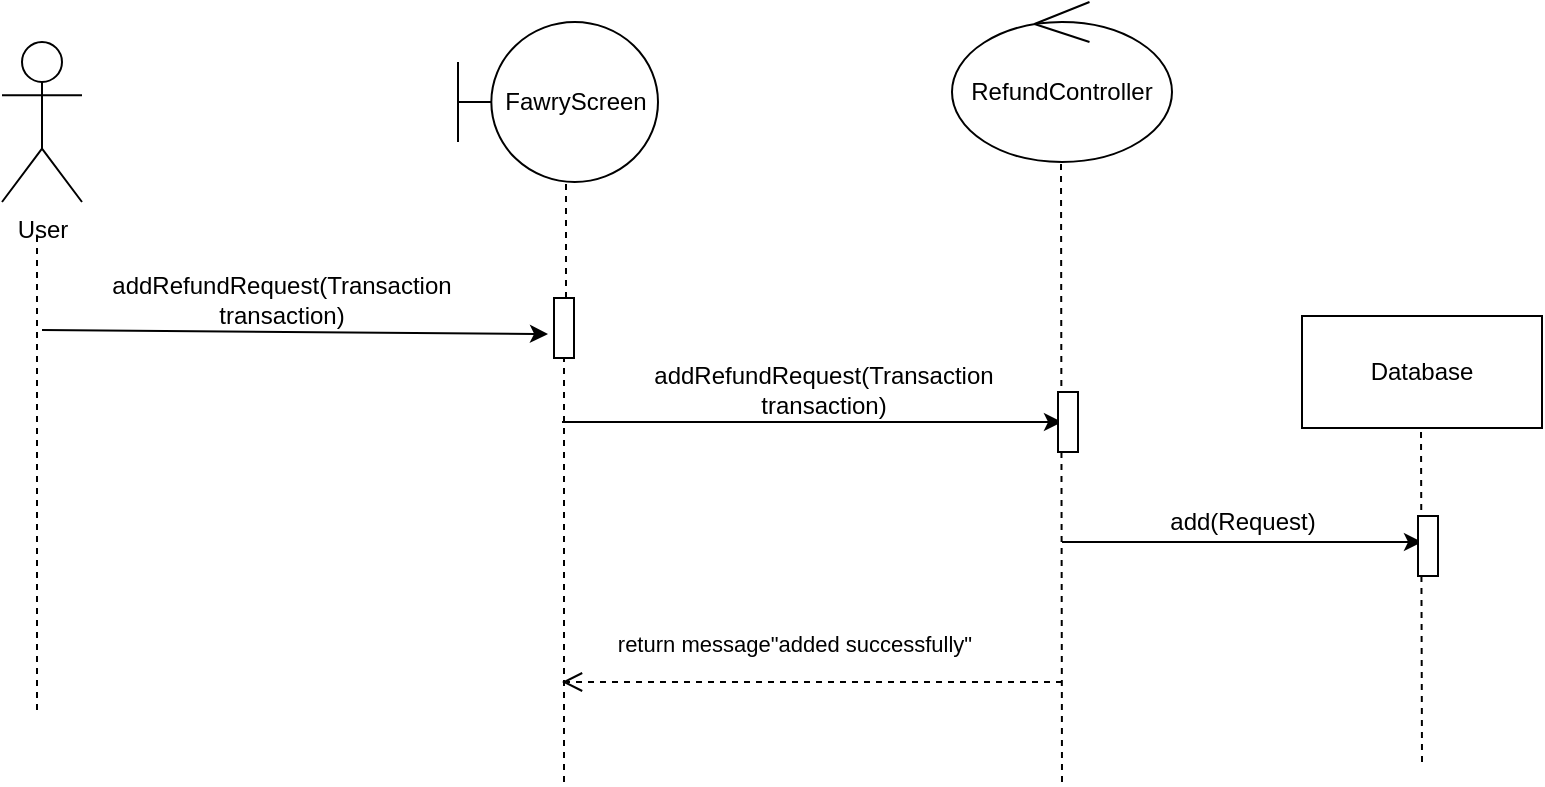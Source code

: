<mxfile version="16.5.1" type="device"><diagram id="Nge0kKWgUz1LTwc6iZ1b" name="Page-1"><mxGraphModel dx="1108" dy="553" grid="1" gridSize="10" guides="1" tooltips="1" connect="1" arrows="1" fold="1" page="1" pageScale="1" pageWidth="850" pageHeight="1100" math="0" shadow="0"><root><mxCell id="0"/><mxCell id="1" parent="0"/><mxCell id="nkGcv-w-LzymJPYXrsht-1" value="User" style="shape=umlActor;verticalLabelPosition=bottom;verticalAlign=top;html=1;outlineConnect=0;" vertex="1" parent="1"><mxGeometry x="40" y="60" width="40" height="80" as="geometry"/></mxCell><mxCell id="nkGcv-w-LzymJPYXrsht-4" value="" style="endArrow=classic;html=1;rounded=0;entryX=-0.3;entryY=0.6;entryDx=0;entryDy=0;entryPerimeter=0;" edge="1" parent="1" target="nkGcv-w-LzymJPYXrsht-2"><mxGeometry width="50" height="50" relative="1" as="geometry"><mxPoint x="60" y="204" as="sourcePoint"/><mxPoint x="280" y="204" as="targetPoint"/></mxGeometry></mxCell><mxCell id="nkGcv-w-LzymJPYXrsht-5" value="addRefundRequest(Transaction transaction)" style="text;html=1;strokeColor=none;fillColor=none;align=center;verticalAlign=middle;whiteSpace=wrap;rounded=0;" vertex="1" parent="1"><mxGeometry x="80" y="180" width="200" height="17" as="geometry"/></mxCell><mxCell id="nkGcv-w-LzymJPYXrsht-6" value="" style="endArrow=classic;html=1;rounded=0;" edge="1" parent="1"><mxGeometry width="50" height="50" relative="1" as="geometry"><mxPoint x="320" y="250" as="sourcePoint"/><mxPoint x="570" y="250" as="targetPoint"/></mxGeometry></mxCell><mxCell id="nkGcv-w-LzymJPYXrsht-7" value="addRefundRequest(Transaction transaction)" style="text;html=1;strokeColor=none;fillColor=none;align=center;verticalAlign=middle;whiteSpace=wrap;rounded=0;" vertex="1" parent="1"><mxGeometry x="351" y="225" width="200" height="17" as="geometry"/></mxCell><mxCell id="nkGcv-w-LzymJPYXrsht-10" value="return message&quot;added successfully&quot;" style="html=1;verticalAlign=bottom;endArrow=open;dashed=1;endSize=8;rounded=0;startArrow=none;" edge="1" parent="1"><mxGeometry x="0.077" y="-10" relative="1" as="geometry"><mxPoint x="570" y="380" as="sourcePoint"/><mxPoint x="320" y="380" as="targetPoint"/><mxPoint as="offset"/></mxGeometry></mxCell><mxCell id="nkGcv-w-LzymJPYXrsht-11" value="FawryScreen" style="shape=umlBoundary;whiteSpace=wrap;html=1;" vertex="1" parent="1"><mxGeometry x="268" y="50" width="100" height="80" as="geometry"/></mxCell><mxCell id="nkGcv-w-LzymJPYXrsht-12" value="RefundController" style="ellipse;shape=umlControl;whiteSpace=wrap;html=1;" vertex="1" parent="1"><mxGeometry x="515" y="40" width="110" height="80" as="geometry"/></mxCell><mxCell id="nkGcv-w-LzymJPYXrsht-13" value="" style="endArrow=none;dashed=1;html=1;rounded=0;entryX=0.5;entryY=1;entryDx=0;entryDy=0;" edge="1" parent="1"><mxGeometry width="50" height="50" relative="1" as="geometry"><mxPoint x="57.5" y="394" as="sourcePoint"/><mxPoint x="57.5" y="154" as="targetPoint"/></mxGeometry></mxCell><mxCell id="nkGcv-w-LzymJPYXrsht-20" value="" style="endArrow=none;dashed=1;html=1;rounded=0;entryX=0.5;entryY=1;entryDx=0;entryDy=0;startArrow=none;" edge="1" parent="1" source="nkGcv-w-LzymJPYXrsht-2"><mxGeometry width="50" height="50" relative="1" as="geometry"><mxPoint x="322" y="370" as="sourcePoint"/><mxPoint x="322" y="130" as="targetPoint"/></mxGeometry></mxCell><mxCell id="nkGcv-w-LzymJPYXrsht-2" value="" style="html=1;points=[];perimeter=orthogonalPerimeter;" vertex="1" parent="1"><mxGeometry x="316" y="188" width="10" height="30" as="geometry"/></mxCell><mxCell id="nkGcv-w-LzymJPYXrsht-24" value="" style="endArrow=none;dashed=1;html=1;rounded=0;entryX=0.5;entryY=1;entryDx=0;entryDy=0;" edge="1" parent="1" target="nkGcv-w-LzymJPYXrsht-2"><mxGeometry width="50" height="50" relative="1" as="geometry"><mxPoint x="321" y="430" as="sourcePoint"/><mxPoint x="322" y="130" as="targetPoint"/></mxGeometry></mxCell><mxCell id="nkGcv-w-LzymJPYXrsht-25" value="" style="endArrow=none;dashed=1;html=1;rounded=0;entryX=0.5;entryY=1;entryDx=0;entryDy=0;" edge="1" parent="1"><mxGeometry width="50" height="50" relative="1" as="geometry"><mxPoint x="570" y="430" as="sourcePoint"/><mxPoint x="569.5" y="120" as="targetPoint"/></mxGeometry></mxCell><mxCell id="nkGcv-w-LzymJPYXrsht-27" value="Database" style="rounded=0;whiteSpace=wrap;html=1;" vertex="1" parent="1"><mxGeometry x="690" y="197" width="120" height="56" as="geometry"/></mxCell><mxCell id="nkGcv-w-LzymJPYXrsht-28" value="" style="endArrow=none;dashed=1;html=1;rounded=0;entryX=0.5;entryY=1;entryDx=0;entryDy=0;" edge="1" parent="1"><mxGeometry width="50" height="50" relative="1" as="geometry"><mxPoint x="750" y="420" as="sourcePoint"/><mxPoint x="749.5" y="253" as="targetPoint"/></mxGeometry></mxCell><mxCell id="nkGcv-w-LzymJPYXrsht-29" value="" style="endArrow=classic;html=1;rounded=0;" edge="1" parent="1"><mxGeometry width="50" height="50" relative="1" as="geometry"><mxPoint x="570" y="310" as="sourcePoint"/><mxPoint x="750" y="310" as="targetPoint"/></mxGeometry></mxCell><mxCell id="nkGcv-w-LzymJPYXrsht-30" value="add(Request)" style="text;html=1;align=center;verticalAlign=middle;resizable=0;points=[];autosize=1;strokeColor=none;fillColor=none;" vertex="1" parent="1"><mxGeometry x="615" y="290" width="90" height="20" as="geometry"/></mxCell><mxCell id="nkGcv-w-LzymJPYXrsht-31" value="" style="html=1;points=[];perimeter=orthogonalPerimeter;" vertex="1" parent="1"><mxGeometry x="568" y="235" width="10" height="30" as="geometry"/></mxCell><mxCell id="nkGcv-w-LzymJPYXrsht-32" value="" style="html=1;points=[];perimeter=orthogonalPerimeter;" vertex="1" parent="1"><mxGeometry x="748" y="297" width="10" height="30" as="geometry"/></mxCell></root></mxGraphModel></diagram></mxfile>